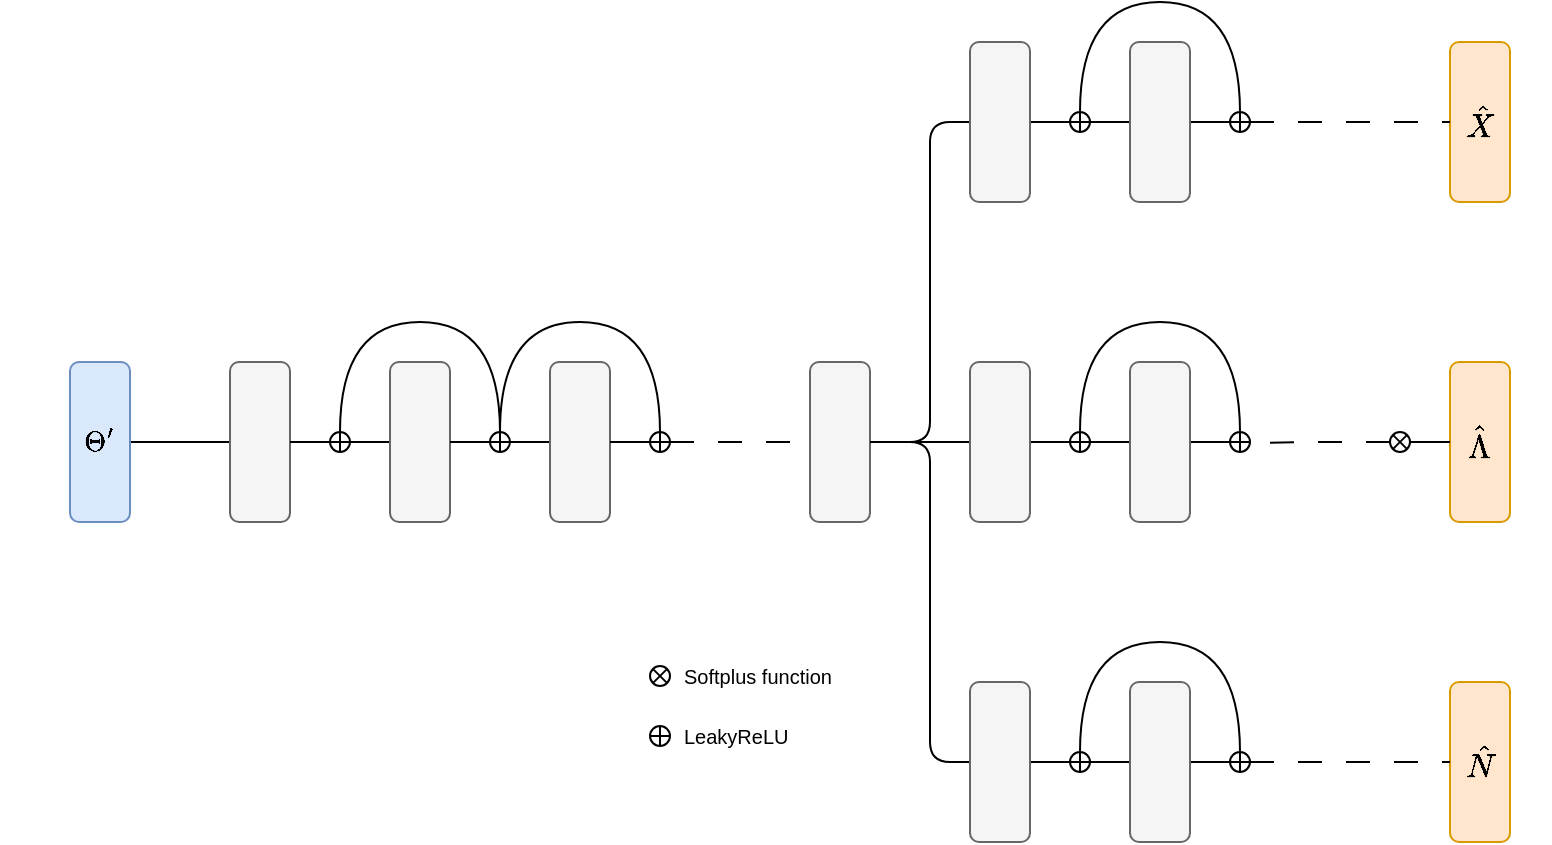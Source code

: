 <mxfile version="24.7.17">
  <diagram name="Pagina-1" id="8oRIxMp05fM2Ib0slp5O">
    <mxGraphModel dx="1434" dy="793" grid="1" gridSize="10" guides="1" tooltips="1" connect="1" arrows="1" fold="1" page="1" pageScale="1" pageWidth="1169" pageHeight="827" math="1" shadow="0">
      <root>
        <mxCell id="0" />
        <mxCell id="1" parent="0" />
        <mxCell id="CwHO6hKkY0x4LPlJkO1Z-6" style="edgeStyle=orthogonalEdgeStyle;rounded=1;orthogonalLoop=1;jettySize=auto;html=1;exitX=0;exitY=0.5;exitDx=0;exitDy=0;entryX=1;entryY=0.5;entryDx=0;entryDy=0;endArrow=none;endFill=0;" parent="1" source="bO4HwjNe5tgWnpyrZHRT-1" target="CwHO6hKkY0x4LPlJkO1Z-5" edge="1">
          <mxGeometry relative="1" as="geometry" />
        </mxCell>
        <mxCell id="bO4HwjNe5tgWnpyrZHRT-1" value="" style="rounded=1;whiteSpace=wrap;html=1;fillColor=#f5f5f5;fontColor=#333333;strokeColor=#666666;" parent="1" vertex="1">
          <mxGeometry x="190" y="240" width="30" height="80" as="geometry" />
        </mxCell>
        <mxCell id="bO4HwjNe5tgWnpyrZHRT-7" style="edgeStyle=orthogonalEdgeStyle;rounded=1;orthogonalLoop=1;jettySize=auto;html=1;exitX=1;exitY=0.5;exitDx=0;exitDy=0;entryX=0;entryY=0.5;entryDx=0;entryDy=0;endArrow=none;endFill=0;" parent="1" source="9LMf7SJtemVIQQQjcJtE-13" target="bO4HwjNe5tgWnpyrZHRT-4" edge="1">
          <mxGeometry relative="1" as="geometry" />
        </mxCell>
        <mxCell id="9LMf7SJtemVIQQQjcJtE-12" style="edgeStyle=orthogonalEdgeStyle;rounded=1;orthogonalLoop=1;jettySize=auto;html=1;exitX=0;exitY=0.5;exitDx=0;exitDy=0;entryX=1;entryY=0.5;entryDx=0;entryDy=0;endArrow=none;endFill=0;" parent="1" source="bO4HwjNe5tgWnpyrZHRT-3" target="9LMf7SJtemVIQQQjcJtE-9" edge="1">
          <mxGeometry relative="1" as="geometry" />
        </mxCell>
        <mxCell id="bO4HwjNe5tgWnpyrZHRT-3" value="" style="rounded=1;whiteSpace=wrap;html=1;fillColor=#f5f5f5;fontColor=#333333;strokeColor=#666666;" parent="1" vertex="1">
          <mxGeometry x="270" y="240" width="30" height="80" as="geometry" />
        </mxCell>
        <mxCell id="bO4HwjNe5tgWnpyrZHRT-4" value="" style="rounded=1;whiteSpace=wrap;html=1;fillColor=#f5f5f5;fontColor=#333333;strokeColor=#666666;" parent="1" vertex="1">
          <mxGeometry x="350" y="240" width="30" height="80" as="geometry" />
        </mxCell>
        <mxCell id="bO4HwjNe5tgWnpyrZHRT-10" value="" style="rounded=1;whiteSpace=wrap;html=1;fillColor=#f5f5f5;fontColor=#333333;strokeColor=#666666;" parent="1" vertex="1">
          <mxGeometry x="480" y="240" width="30" height="80" as="geometry" />
        </mxCell>
        <mxCell id="9LMf7SJtemVIQQQjcJtE-41" style="edgeStyle=orthogonalEdgeStyle;rounded=1;orthogonalLoop=1;jettySize=auto;html=1;exitX=1;exitY=0.5;exitDx=0;exitDy=0;entryX=0;entryY=0.5;entryDx=0;entryDy=0;endArrow=none;endFill=0;" parent="1" source="bO4HwjNe5tgWnpyrZHRT-23" target="9LMf7SJtemVIQQQjcJtE-39" edge="1">
          <mxGeometry relative="1" as="geometry" />
        </mxCell>
        <mxCell id="qqz8z3w6AMqJboERfU2k-1" style="edgeStyle=orthogonalEdgeStyle;rounded=1;orthogonalLoop=1;jettySize=auto;html=1;exitX=0;exitY=0.5;exitDx=0;exitDy=0;entryX=1;entryY=0.5;entryDx=0;entryDy=0;endArrow=none;endFill=0;" parent="1" source="bO4HwjNe5tgWnpyrZHRT-23" target="bO4HwjNe5tgWnpyrZHRT-10" edge="1">
          <mxGeometry relative="1" as="geometry">
            <Array as="points">
              <mxPoint x="540" y="120" />
              <mxPoint x="540" y="280" />
            </Array>
          </mxGeometry>
        </mxCell>
        <mxCell id="bO4HwjNe5tgWnpyrZHRT-23" value="" style="rounded=1;whiteSpace=wrap;html=1;fillColor=#f5f5f5;fontColor=#333333;strokeColor=#666666;" parent="1" vertex="1">
          <mxGeometry x="560" y="80" width="30" height="80" as="geometry" />
        </mxCell>
        <mxCell id="qqz8z3w6AMqJboERfU2k-2" style="edgeStyle=orthogonalEdgeStyle;rounded=1;orthogonalLoop=1;jettySize=auto;html=1;exitX=0;exitY=0.5;exitDx=0;exitDy=0;endArrow=none;endFill=0;" parent="1" edge="1">
          <mxGeometry relative="1" as="geometry">
            <mxPoint x="510.0" y="280" as="targetPoint" />
            <Array as="points">
              <mxPoint x="540" y="440" />
              <mxPoint x="540" y="280" />
            </Array>
            <mxPoint x="560" y="440.0" as="sourcePoint" />
          </mxGeometry>
        </mxCell>
        <mxCell id="bO4HwjNe5tgWnpyrZHRT-31" value="$$\hat X$$" style="rounded=1;whiteSpace=wrap;html=1;fontSize=14;fillColor=#ffe6cc;strokeColor=#d79b00;" parent="1" vertex="1">
          <mxGeometry x="800" y="80" width="30" height="80" as="geometry" />
        </mxCell>
        <mxCell id="9LMf7SJtemVIQQQjcJtE-10" style="edgeStyle=orthogonalEdgeStyle;rounded=1;orthogonalLoop=1;jettySize=auto;html=1;exitX=0;exitY=0.5;exitDx=0;exitDy=0;entryX=1;entryY=0.5;entryDx=0;entryDy=0;endArrow=none;endFill=0;" parent="1" source="9LMf7SJtemVIQQQjcJtE-9" target="bO4HwjNe5tgWnpyrZHRT-1" edge="1">
          <mxGeometry relative="1" as="geometry" />
        </mxCell>
        <mxCell id="9LMf7SJtemVIQQQjcJtE-21" style="edgeStyle=orthogonalEdgeStyle;rounded=1;orthogonalLoop=1;jettySize=auto;html=1;exitX=0.5;exitY=0;exitDx=0;exitDy=0;entryX=0.5;entryY=0;entryDx=0;entryDy=0;endArrow=none;endFill=0;curved=1;" parent="1" source="9LMf7SJtemVIQQQjcJtE-9" target="9LMf7SJtemVIQQQjcJtE-13" edge="1">
          <mxGeometry relative="1" as="geometry">
            <Array as="points">
              <mxPoint x="245" y="220" />
              <mxPoint x="325" y="220" />
            </Array>
          </mxGeometry>
        </mxCell>
        <mxCell id="9LMf7SJtemVIQQQjcJtE-9" value="" style="shape=orEllipse;perimeter=ellipsePerimeter;whiteSpace=wrap;html=1;backgroundOutline=1;rounded=1;" parent="1" vertex="1">
          <mxGeometry x="240" y="275" width="10" height="10" as="geometry" />
        </mxCell>
        <mxCell id="9LMf7SJtemVIQQQjcJtE-14" value="" style="edgeStyle=orthogonalEdgeStyle;rounded=1;orthogonalLoop=1;jettySize=auto;html=1;exitX=1;exitY=0.5;exitDx=0;exitDy=0;entryX=0;entryY=0.5;entryDx=0;entryDy=0;endArrow=none;endFill=0;" parent="1" source="bO4HwjNe5tgWnpyrZHRT-3" target="9LMf7SJtemVIQQQjcJtE-13" edge="1">
          <mxGeometry relative="1" as="geometry">
            <mxPoint x="320" y="285" as="sourcePoint" />
            <mxPoint x="360" y="285" as="targetPoint" />
          </mxGeometry>
        </mxCell>
        <mxCell id="9LMf7SJtemVIQQQjcJtE-24" style="edgeStyle=orthogonalEdgeStyle;rounded=1;orthogonalLoop=1;jettySize=auto;html=1;exitX=0.5;exitY=0;exitDx=0;exitDy=0;entryX=0.5;entryY=0;entryDx=0;entryDy=0;curved=1;endArrow=none;endFill=0;" parent="1" source="9LMf7SJtemVIQQQjcJtE-13" target="9LMf7SJtemVIQQQjcJtE-22" edge="1">
          <mxGeometry relative="1" as="geometry">
            <Array as="points">
              <mxPoint x="325" y="220" />
              <mxPoint x="405" y="220" />
            </Array>
          </mxGeometry>
        </mxCell>
        <mxCell id="9LMf7SJtemVIQQQjcJtE-13" value="" style="shape=orEllipse;perimeter=ellipsePerimeter;whiteSpace=wrap;html=1;backgroundOutline=1;rounded=1;" parent="1" vertex="1">
          <mxGeometry x="320" y="275" width="10" height="10" as="geometry" />
        </mxCell>
        <mxCell id="9LMf7SJtemVIQQQjcJtE-23" style="edgeStyle=orthogonalEdgeStyle;rounded=1;orthogonalLoop=1;jettySize=auto;html=1;exitX=0;exitY=0.5;exitDx=0;exitDy=0;entryX=1;entryY=0.5;entryDx=0;entryDy=0;endArrow=none;endFill=0;" parent="1" source="9LMf7SJtemVIQQQjcJtE-22" target="bO4HwjNe5tgWnpyrZHRT-4" edge="1">
          <mxGeometry relative="1" as="geometry" />
        </mxCell>
        <mxCell id="9LMf7SJtemVIQQQjcJtE-25" style="edgeStyle=orthogonalEdgeStyle;rounded=1;orthogonalLoop=1;jettySize=auto;html=1;exitX=1;exitY=0.5;exitDx=0;exitDy=0;entryX=0;entryY=0.5;entryDx=0;entryDy=0;dashed=1;dashPattern=12 12;endArrow=none;endFill=0;" parent="1" source="9LMf7SJtemVIQQQjcJtE-22" target="bO4HwjNe5tgWnpyrZHRT-10" edge="1">
          <mxGeometry relative="1" as="geometry" />
        </mxCell>
        <mxCell id="9LMf7SJtemVIQQQjcJtE-22" value="" style="shape=orEllipse;perimeter=ellipsePerimeter;whiteSpace=wrap;html=1;backgroundOutline=1;rounded=1;" parent="1" vertex="1">
          <mxGeometry x="400" y="275" width="10" height="10" as="geometry" />
        </mxCell>
        <mxCell id="9LMf7SJtemVIQQQjcJtE-42" style="edgeStyle=orthogonalEdgeStyle;rounded=1;orthogonalLoop=1;jettySize=auto;html=1;exitX=1;exitY=0.5;exitDx=0;exitDy=0;entryX=0;entryY=0.5;entryDx=0;entryDy=0;endArrow=none;endFill=0;" parent="1" source="9LMf7SJtemVIQQQjcJtE-39" target="9LMf7SJtemVIQQQjcJtE-40" edge="1">
          <mxGeometry relative="1" as="geometry" />
        </mxCell>
        <mxCell id="cpac1XOcsCDOn6eUwA3J-27" style="edgeStyle=orthogonalEdgeStyle;rounded=0;orthogonalLoop=1;jettySize=auto;html=1;exitX=0.5;exitY=0;exitDx=0;exitDy=0;entryX=0.5;entryY=0;entryDx=0;entryDy=0;curved=1;endArrow=none;endFill=0;" parent="1" source="9LMf7SJtemVIQQQjcJtE-39" target="9LMf7SJtemVIQQQjcJtE-44" edge="1">
          <mxGeometry relative="1" as="geometry">
            <Array as="points">
              <mxPoint x="615" y="60" />
              <mxPoint x="695" y="60" />
            </Array>
          </mxGeometry>
        </mxCell>
        <mxCell id="9LMf7SJtemVIQQQjcJtE-39" value="" style="shape=orEllipse;perimeter=ellipsePerimeter;whiteSpace=wrap;html=1;backgroundOutline=1;rounded=1;" parent="1" vertex="1">
          <mxGeometry x="610" y="115" width="10" height="10" as="geometry" />
        </mxCell>
        <mxCell id="cpac1XOcsCDOn6eUwA3J-5" style="edgeStyle=orthogonalEdgeStyle;rounded=0;orthogonalLoop=1;jettySize=auto;html=1;exitX=1;exitY=0.5;exitDx=0;exitDy=0;entryX=0;entryY=0.5;entryDx=0;entryDy=0;endArrow=none;endFill=0;" parent="1" source="9LMf7SJtemVIQQQjcJtE-40" target="9LMf7SJtemVIQQQjcJtE-44" edge="1">
          <mxGeometry relative="1" as="geometry" />
        </mxCell>
        <mxCell id="9LMf7SJtemVIQQQjcJtE-40" value="" style="rounded=1;whiteSpace=wrap;html=1;fillColor=#f5f5f5;fontColor=#333333;strokeColor=#666666;" parent="1" vertex="1">
          <mxGeometry x="640" y="80" width="30" height="80" as="geometry" />
        </mxCell>
        <mxCell id="cpac1XOcsCDOn6eUwA3J-6" style="edgeStyle=orthogonalEdgeStyle;rounded=0;orthogonalLoop=1;jettySize=auto;html=1;exitX=1;exitY=0.5;exitDx=0;exitDy=0;entryX=0;entryY=0.5;entryDx=0;entryDy=0;endArrow=none;endFill=0;dashed=1;dashPattern=12 12;" parent="1" source="9LMf7SJtemVIQQQjcJtE-44" target="bO4HwjNe5tgWnpyrZHRT-31" edge="1">
          <mxGeometry relative="1" as="geometry" />
        </mxCell>
        <mxCell id="9LMf7SJtemVIQQQjcJtE-44" value="" style="shape=orEllipse;perimeter=ellipsePerimeter;whiteSpace=wrap;html=1;backgroundOutline=1;rounded=1;" parent="1" vertex="1">
          <mxGeometry x="690" y="115" width="10" height="10" as="geometry" />
        </mxCell>
        <mxCell id="CwHO6hKkY0x4LPlJkO1Z-5" value="$$\Theta^\prime$$" style="rounded=1;whiteSpace=wrap;html=1;fillStyle=auto;fillColor=#dae8fc;strokeColor=#6c8ebf;" parent="1" vertex="1">
          <mxGeometry x="110" y="240" width="30" height="80" as="geometry" />
        </mxCell>
        <mxCell id="cpac1XOcsCDOn6eUwA3J-7" style="edgeStyle=orthogonalEdgeStyle;rounded=1;orthogonalLoop=1;jettySize=auto;html=1;exitX=1;exitY=0.5;exitDx=0;exitDy=0;entryX=0;entryY=0.5;entryDx=0;entryDy=0;endArrow=none;endFill=0;" parent="1" source="cpac1XOcsCDOn6eUwA3J-8" target="cpac1XOcsCDOn6eUwA3J-11" edge="1">
          <mxGeometry relative="1" as="geometry" />
        </mxCell>
        <mxCell id="cpac1XOcsCDOn6eUwA3J-8" value="" style="rounded=1;whiteSpace=wrap;html=1;fillColor=#f5f5f5;fontColor=#333333;strokeColor=#666666;" parent="1" vertex="1">
          <mxGeometry x="560" y="400" width="30" height="80" as="geometry" />
        </mxCell>
        <mxCell id="cpac1XOcsCDOn6eUwA3J-9" value="$$\hat N$$" style="rounded=1;whiteSpace=wrap;html=1;fontSize=14;fillColor=#ffe6cc;strokeColor=#d79b00;" parent="1" vertex="1">
          <mxGeometry x="800" y="400" width="30" height="80" as="geometry" />
        </mxCell>
        <mxCell id="cpac1XOcsCDOn6eUwA3J-10" style="edgeStyle=orthogonalEdgeStyle;rounded=1;orthogonalLoop=1;jettySize=auto;html=1;exitX=1;exitY=0.5;exitDx=0;exitDy=0;entryX=0;entryY=0.5;entryDx=0;entryDy=0;endArrow=none;endFill=0;" parent="1" source="cpac1XOcsCDOn6eUwA3J-11" target="cpac1XOcsCDOn6eUwA3J-13" edge="1">
          <mxGeometry relative="1" as="geometry" />
        </mxCell>
        <mxCell id="cpac1XOcsCDOn6eUwA3J-11" value="" style="shape=orEllipse;perimeter=ellipsePerimeter;whiteSpace=wrap;html=1;backgroundOutline=1;rounded=1;" parent="1" vertex="1">
          <mxGeometry x="610" y="435" width="10" height="10" as="geometry" />
        </mxCell>
        <mxCell id="cpac1XOcsCDOn6eUwA3J-12" style="edgeStyle=orthogonalEdgeStyle;rounded=0;orthogonalLoop=1;jettySize=auto;html=1;exitX=1;exitY=0.5;exitDx=0;exitDy=0;entryX=0;entryY=0.5;entryDx=0;entryDy=0;endArrow=none;endFill=0;" parent="1" source="cpac1XOcsCDOn6eUwA3J-13" target="cpac1XOcsCDOn6eUwA3J-15" edge="1">
          <mxGeometry relative="1" as="geometry" />
        </mxCell>
        <mxCell id="cpac1XOcsCDOn6eUwA3J-13" value="" style="rounded=1;whiteSpace=wrap;html=1;fillColor=#f5f5f5;fontColor=#333333;strokeColor=#666666;" parent="1" vertex="1">
          <mxGeometry x="640" y="400" width="30" height="80" as="geometry" />
        </mxCell>
        <mxCell id="cpac1XOcsCDOn6eUwA3J-14" style="edgeStyle=orthogonalEdgeStyle;rounded=0;orthogonalLoop=1;jettySize=auto;html=1;exitX=1;exitY=0.5;exitDx=0;exitDy=0;entryX=0;entryY=0.5;entryDx=0;entryDy=0;endArrow=none;endFill=0;dashed=1;dashPattern=12 12;" parent="1" source="cpac1XOcsCDOn6eUwA3J-15" target="cpac1XOcsCDOn6eUwA3J-9" edge="1">
          <mxGeometry relative="1" as="geometry" />
        </mxCell>
        <mxCell id="cpac1XOcsCDOn6eUwA3J-15" value="" style="shape=orEllipse;perimeter=ellipsePerimeter;whiteSpace=wrap;html=1;backgroundOutline=1;rounded=1;" parent="1" vertex="1">
          <mxGeometry x="690" y="435" width="10" height="10" as="geometry" />
        </mxCell>
        <mxCell id="cpac1XOcsCDOn6eUwA3J-16" style="edgeStyle=orthogonalEdgeStyle;rounded=1;orthogonalLoop=1;jettySize=auto;html=1;exitX=1;exitY=0.5;exitDx=0;exitDy=0;entryX=0;entryY=0.5;entryDx=0;entryDy=0;endArrow=none;endFill=0;" parent="1" source="cpac1XOcsCDOn6eUwA3J-17" target="cpac1XOcsCDOn6eUwA3J-20" edge="1">
          <mxGeometry relative="1" as="geometry" />
        </mxCell>
        <mxCell id="cpac1XOcsCDOn6eUwA3J-25" style="edgeStyle=orthogonalEdgeStyle;rounded=0;orthogonalLoop=1;jettySize=auto;html=1;exitX=0;exitY=0.5;exitDx=0;exitDy=0;entryX=1;entryY=0.5;entryDx=0;entryDy=0;endArrow=none;endFill=0;" parent="1" source="cpac1XOcsCDOn6eUwA3J-17" target="bO4HwjNe5tgWnpyrZHRT-10" edge="1">
          <mxGeometry relative="1" as="geometry" />
        </mxCell>
        <mxCell id="cpac1XOcsCDOn6eUwA3J-17" value="" style="rounded=1;whiteSpace=wrap;html=1;fillColor=#f5f5f5;fontColor=#333333;strokeColor=#666666;" parent="1" vertex="1">
          <mxGeometry x="560" y="240" width="30" height="80" as="geometry" />
        </mxCell>
        <mxCell id="cpac1XOcsCDOn6eUwA3J-19" style="edgeStyle=orthogonalEdgeStyle;rounded=1;orthogonalLoop=1;jettySize=auto;html=1;exitX=1;exitY=0.5;exitDx=0;exitDy=0;entryX=0;entryY=0.5;entryDx=0;entryDy=0;endArrow=none;endFill=0;" parent="1" source="cpac1XOcsCDOn6eUwA3J-20" target="cpac1XOcsCDOn6eUwA3J-22" edge="1">
          <mxGeometry relative="1" as="geometry" />
        </mxCell>
        <mxCell id="cpac1XOcsCDOn6eUwA3J-28" style="edgeStyle=orthogonalEdgeStyle;rounded=0;orthogonalLoop=1;jettySize=auto;html=1;exitX=0.5;exitY=0;exitDx=0;exitDy=0;entryX=0.5;entryY=0;entryDx=0;entryDy=0;curved=1;endArrow=none;endFill=0;" parent="1" source="cpac1XOcsCDOn6eUwA3J-20" target="cpac1XOcsCDOn6eUwA3J-24" edge="1">
          <mxGeometry relative="1" as="geometry">
            <Array as="points">
              <mxPoint x="615" y="220" />
              <mxPoint x="695" y="220" />
            </Array>
          </mxGeometry>
        </mxCell>
        <mxCell id="cpac1XOcsCDOn6eUwA3J-20" value="" style="shape=orEllipse;perimeter=ellipsePerimeter;whiteSpace=wrap;html=1;backgroundOutline=1;rounded=1;" parent="1" vertex="1">
          <mxGeometry x="610" y="275" width="10" height="10" as="geometry" />
        </mxCell>
        <mxCell id="cpac1XOcsCDOn6eUwA3J-21" style="edgeStyle=orthogonalEdgeStyle;rounded=0;orthogonalLoop=1;jettySize=auto;html=1;exitX=1;exitY=0.5;exitDx=0;exitDy=0;entryX=0;entryY=0.5;entryDx=0;entryDy=0;endArrow=none;endFill=0;" parent="1" source="cpac1XOcsCDOn6eUwA3J-22" target="cpac1XOcsCDOn6eUwA3J-24" edge="1">
          <mxGeometry relative="1" as="geometry" />
        </mxCell>
        <mxCell id="cpac1XOcsCDOn6eUwA3J-22" value="" style="rounded=1;whiteSpace=wrap;html=1;fillColor=#f5f5f5;fontColor=#333333;strokeColor=#666666;" parent="1" vertex="1">
          <mxGeometry x="640" y="240" width="30" height="80" as="geometry" />
        </mxCell>
        <mxCell id="cpac1XOcsCDOn6eUwA3J-24" value="" style="shape=orEllipse;perimeter=ellipsePerimeter;whiteSpace=wrap;html=1;backgroundOutline=1;rounded=1;" parent="1" vertex="1">
          <mxGeometry x="690" y="275" width="10" height="10" as="geometry" />
        </mxCell>
        <mxCell id="cpac1XOcsCDOn6eUwA3J-26" value="$$\hat \Lambda$$" style="rounded=1;whiteSpace=wrap;html=1;fontSize=14;fillColor=#ffe6cc;strokeColor=#d79b00;" parent="1" vertex="1">
          <mxGeometry x="800" y="240" width="30" height="80" as="geometry" />
        </mxCell>
        <mxCell id="cpac1XOcsCDOn6eUwA3J-29" style="edgeStyle=orthogonalEdgeStyle;rounded=0;orthogonalLoop=1;jettySize=auto;html=1;exitX=0.5;exitY=0;exitDx=0;exitDy=0;entryX=0.5;entryY=0;entryDx=0;entryDy=0;curved=1;endArrow=none;endFill=0;" parent="1" edge="1">
          <mxGeometry relative="1" as="geometry">
            <mxPoint x="615" y="435" as="sourcePoint" />
            <mxPoint x="695" y="435" as="targetPoint" />
            <Array as="points">
              <mxPoint x="615" y="380" />
              <mxPoint x="695" y="380" />
            </Array>
          </mxGeometry>
        </mxCell>
        <mxCell id="cpac1XOcsCDOn6eUwA3J-32" style="edgeStyle=orthogonalEdgeStyle;rounded=0;orthogonalLoop=1;jettySize=auto;html=1;exitX=1;exitY=0.5;exitDx=0;exitDy=0;entryX=0;entryY=0.5;entryDx=0;entryDy=0;endArrow=none;endFill=0;" parent="1" source="cpac1XOcsCDOn6eUwA3J-31" target="cpac1XOcsCDOn6eUwA3J-26" edge="1">
          <mxGeometry relative="1" as="geometry" />
        </mxCell>
        <mxCell id="cpac1XOcsCDOn6eUwA3J-31" value="" style="shape=sumEllipse;perimeter=ellipsePerimeter;whiteSpace=wrap;html=1;backgroundOutline=1;" parent="1" vertex="1">
          <mxGeometry x="770" y="275" width="10" height="10" as="geometry" />
        </mxCell>
        <mxCell id="cpac1XOcsCDOn6eUwA3J-33" style="edgeStyle=orthogonalEdgeStyle;rounded=0;orthogonalLoop=1;jettySize=auto;html=1;exitX=0;exitY=0.5;exitDx=0;exitDy=0;entryX=1.281;entryY=0.545;entryDx=0;entryDy=0;entryPerimeter=0;endArrow=none;endFill=0;dashed=1;dashPattern=12 12;" parent="1" source="cpac1XOcsCDOn6eUwA3J-31" target="cpac1XOcsCDOn6eUwA3J-24" edge="1">
          <mxGeometry relative="1" as="geometry" />
        </mxCell>
        <mxCell id="cpac1XOcsCDOn6eUwA3J-34" value="" style="shape=table;startSize=0;container=1;collapsible=0;childLayout=tableLayout;fontSize=11;fillColor=none;strokeColor=none;" parent="1" vertex="1">
          <mxGeometry x="410" y="382" width="90" height="98" as="geometry" />
        </mxCell>
        <mxCell id="cpac1XOcsCDOn6eUwA3J-35" value="" style="shape=tableRow;horizontal=0;startSize=0;swimlaneHead=0;swimlaneBody=0;strokeColor=inherit;top=0;left=0;bottom=0;right=0;collapsible=0;dropTarget=0;fillColor=none;points=[[0,0.5],[1,0.5]];portConstraint=eastwest;fontSize=16;" parent="cpac1XOcsCDOn6eUwA3J-34" vertex="1">
          <mxGeometry width="90" height="30" as="geometry" />
        </mxCell>
        <mxCell id="cpac1XOcsCDOn6eUwA3J-36" value="&lt;div style=&quot;&quot;&gt;&lt;span style=&quot;background-color: initial;&quot;&gt;&lt;font face=&quot;Helvetica&quot; style=&quot;font-size: 10px;&quot;&gt;Softplus function&lt;/font&gt;&lt;/span&gt;&lt;/div&gt;" style="shape=partialRectangle;html=1;whiteSpace=wrap;connectable=0;strokeColor=inherit;overflow=hidden;fillColor=none;top=0;left=0;bottom=0;right=0;pointerEvents=1;fontSize=12;align=left;spacingLeft=5;" parent="cpac1XOcsCDOn6eUwA3J-35" vertex="1">
          <mxGeometry width="90" height="30" as="geometry">
            <mxRectangle width="90" height="30" as="alternateBounds" />
          </mxGeometry>
        </mxCell>
        <mxCell id="cpac1XOcsCDOn6eUwA3J-37" value="" style="shape=tableRow;horizontal=0;startSize=0;swimlaneHead=0;swimlaneBody=0;strokeColor=inherit;top=0;left=0;bottom=0;right=0;collapsible=0;dropTarget=0;fillColor=none;points=[[0,0.5],[1,0.5]];portConstraint=eastwest;fontSize=16;" parent="cpac1XOcsCDOn6eUwA3J-34" vertex="1">
          <mxGeometry y="30" width="90" height="30" as="geometry" />
        </mxCell>
        <mxCell id="cpac1XOcsCDOn6eUwA3J-38" value="&lt;div style=&quot;&quot;&gt;&lt;span style=&quot;background-color: initial;&quot;&gt;&lt;font style=&quot;font-size: 10px;&quot;&gt;LeakyReLU&lt;/font&gt;&lt;/span&gt;&lt;/div&gt;" style="shape=partialRectangle;html=1;whiteSpace=wrap;connectable=0;strokeColor=inherit;overflow=hidden;fillColor=none;top=0;left=0;bottom=0;right=0;pointerEvents=1;fontSize=12;align=left;spacingLeft=5;" parent="cpac1XOcsCDOn6eUwA3J-37" vertex="1">
          <mxGeometry width="90" height="30" as="geometry">
            <mxRectangle width="90" height="30" as="alternateBounds" />
          </mxGeometry>
        </mxCell>
        <mxCell id="cpac1XOcsCDOn6eUwA3J-39" value="" style="shape=tableRow;horizontal=0;startSize=0;swimlaneHead=0;swimlaneBody=0;strokeColor=inherit;top=0;left=0;bottom=0;right=0;collapsible=0;dropTarget=0;fillColor=none;points=[[0,0.5],[1,0.5]];portConstraint=eastwest;fontSize=16;" parent="cpac1XOcsCDOn6eUwA3J-34" vertex="1">
          <mxGeometry y="60" width="90" height="19" as="geometry" />
        </mxCell>
        <mxCell id="cpac1XOcsCDOn6eUwA3J-40" value="" style="shape=partialRectangle;html=1;whiteSpace=wrap;connectable=0;strokeColor=inherit;overflow=hidden;fillColor=none;top=0;left=0;bottom=0;right=0;pointerEvents=1;fontSize=12;align=left;spacingLeft=5;" parent="cpac1XOcsCDOn6eUwA3J-39" vertex="1">
          <mxGeometry width="90" height="19" as="geometry">
            <mxRectangle width="90" height="19" as="alternateBounds" />
          </mxGeometry>
        </mxCell>
        <mxCell id="cpac1XOcsCDOn6eUwA3J-41" style="shape=tableRow;horizontal=0;startSize=0;swimlaneHead=0;swimlaneBody=0;strokeColor=inherit;top=0;left=0;bottom=0;right=0;collapsible=0;dropTarget=0;fillColor=none;points=[[0,0.5],[1,0.5]];portConstraint=eastwest;fontSize=16;" parent="cpac1XOcsCDOn6eUwA3J-34" vertex="1">
          <mxGeometry y="79" width="90" height="19" as="geometry" />
        </mxCell>
        <mxCell id="cpac1XOcsCDOn6eUwA3J-42" value="" style="shape=partialRectangle;html=1;whiteSpace=wrap;connectable=0;strokeColor=inherit;overflow=hidden;fillColor=none;top=0;left=0;bottom=0;right=0;pointerEvents=1;fontSize=12;align=left;spacingLeft=5;" parent="cpac1XOcsCDOn6eUwA3J-41" vertex="1">
          <mxGeometry width="90" height="19" as="geometry">
            <mxRectangle width="90" height="19" as="alternateBounds" />
          </mxGeometry>
        </mxCell>
        <mxCell id="cpac1XOcsCDOn6eUwA3J-45" value="" style="verticalLabelPosition=bottom;verticalAlign=top;html=1;shape=mxgraph.flowchart.or;" parent="1" vertex="1">
          <mxGeometry x="400" y="392" width="10" height="10" as="geometry" />
        </mxCell>
        <mxCell id="cpac1XOcsCDOn6eUwA3J-46" value="" style="verticalLabelPosition=bottom;verticalAlign=top;html=1;shape=mxgraph.flowchart.summing_function;" parent="1" vertex="1">
          <mxGeometry x="400" y="422" width="10" height="10" as="geometry" />
        </mxCell>
      </root>
    </mxGraphModel>
  </diagram>
</mxfile>
